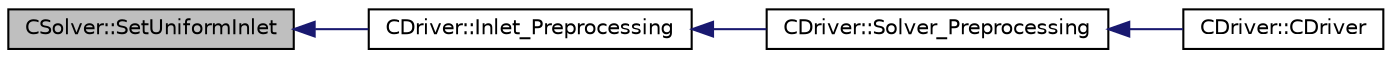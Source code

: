 digraph "CSolver::SetUniformInlet"
{
  edge [fontname="Helvetica",fontsize="10",labelfontname="Helvetica",labelfontsize="10"];
  node [fontname="Helvetica",fontsize="10",shape=record];
  rankdir="LR";
  Node5382 [label="CSolver::SetUniformInlet",height=0.2,width=0.4,color="black", fillcolor="grey75", style="filled", fontcolor="black"];
  Node5382 -> Node5383 [dir="back",color="midnightblue",fontsize="10",style="solid",fontname="Helvetica"];
  Node5383 [label="CDriver::Inlet_Preprocessing",height=0.2,width=0.4,color="black", fillcolor="white", style="filled",URL="$class_c_driver.html#a8d1d31e052654d8727217a911482b898",tooltip="Preprocess the inlets via file input for all solvers. "];
  Node5383 -> Node5384 [dir="back",color="midnightblue",fontsize="10",style="solid",fontname="Helvetica"];
  Node5384 [label="CDriver::Solver_Preprocessing",height=0.2,width=0.4,color="black", fillcolor="white", style="filled",URL="$class_c_driver.html#add15058928d0b7462a7b8257417d0914",tooltip="Definition and allocation of all solution classes. "];
  Node5384 -> Node5385 [dir="back",color="midnightblue",fontsize="10",style="solid",fontname="Helvetica"];
  Node5385 [label="CDriver::CDriver",height=0.2,width=0.4,color="black", fillcolor="white", style="filled",URL="$class_c_driver.html#a3fca4a013a6efa9bbb38fe78a86b5f3d",tooltip="Constructor of the class. "];
}
